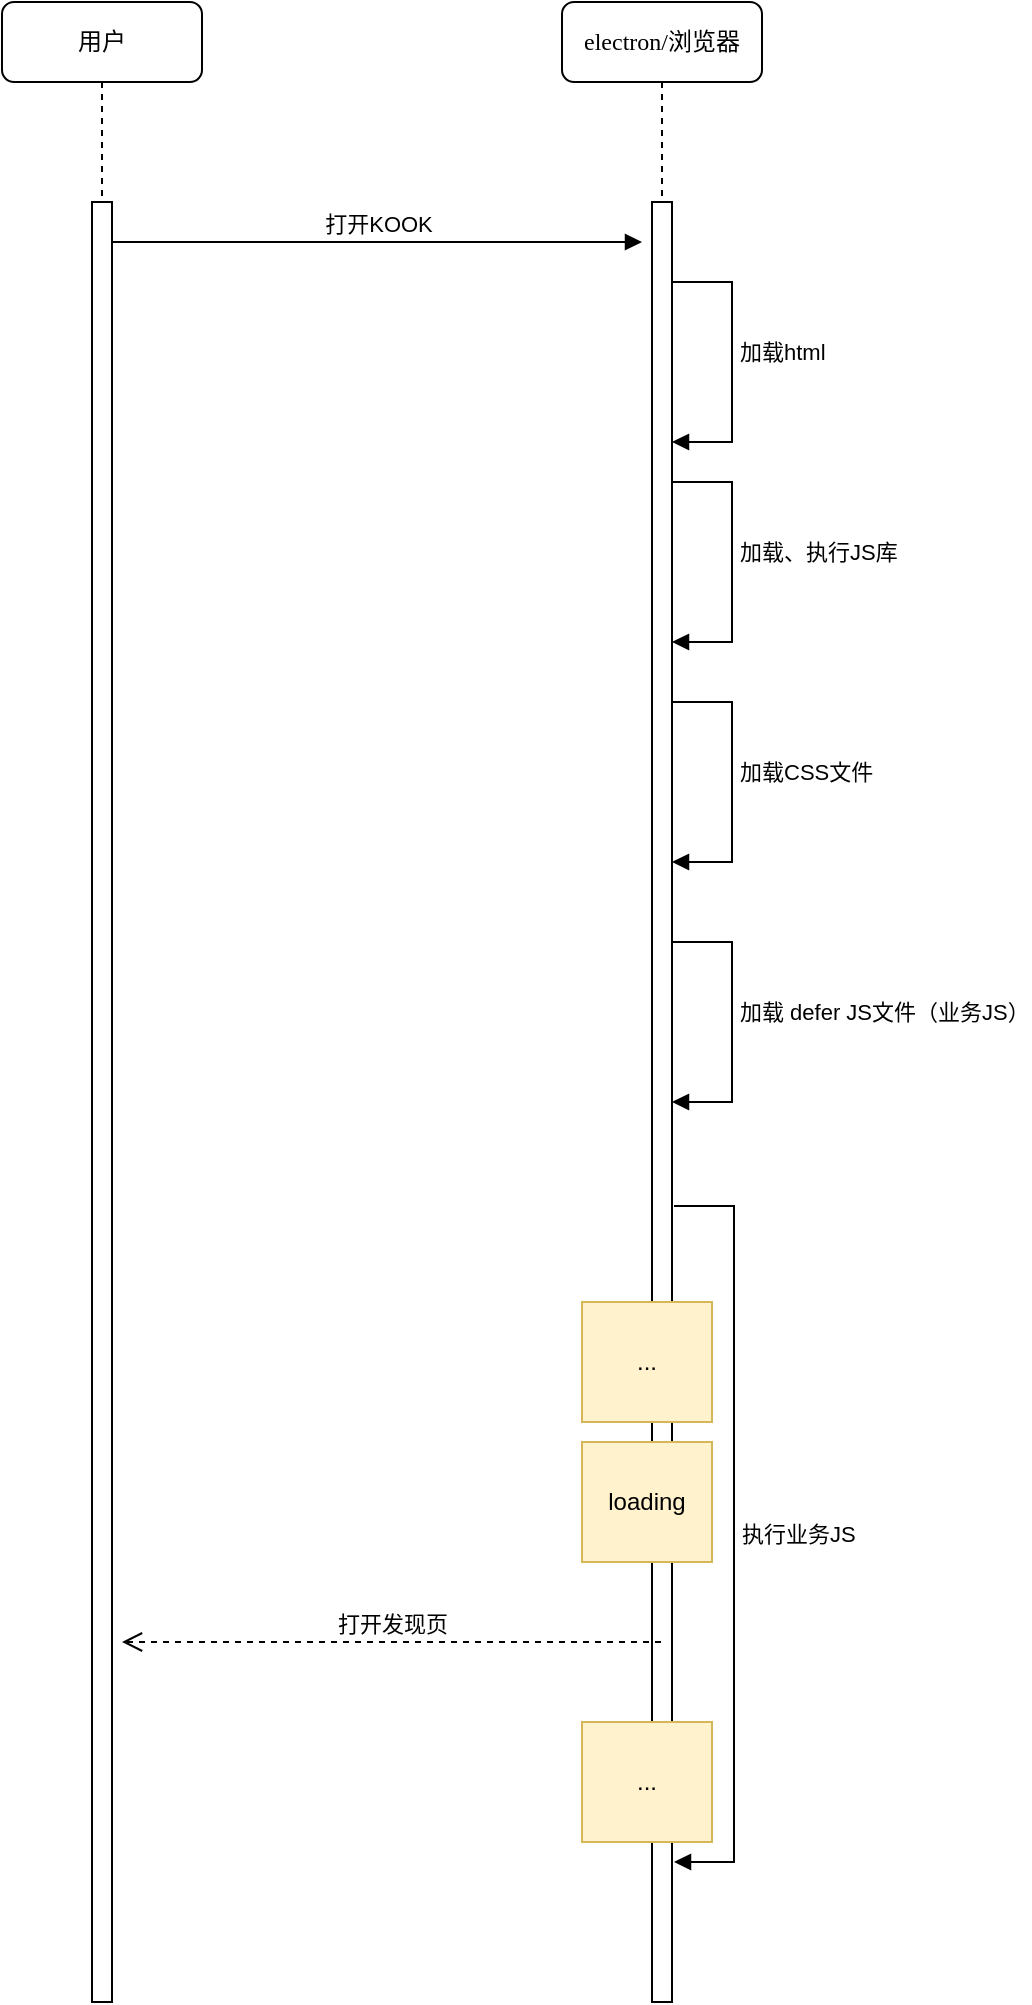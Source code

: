 <mxfile version="23.1.1" type="github">
  <diagram name="Page-1" id="13e1069c-82ec-6db2-03f1-153e76fe0fe0">
    <mxGraphModel dx="1050" dy="530" grid="1" gridSize="10" guides="1" tooltips="1" connect="1" arrows="1" fold="1" page="1" pageScale="1" pageWidth="1100" pageHeight="850" background="none" math="0" shadow="0">
      <root>
        <mxCell id="0" />
        <mxCell id="1" parent="0" />
        <mxCell id="M1rF0WqMJFQ-LMj2dOT4-4" value="用户" style="shape=umlLifeline;perimeter=lifelinePerimeter;whiteSpace=wrap;html=1;container=1;collapsible=0;recursiveResize=0;outlineConnect=0;rounded=1;shadow=0;comic=0;labelBackgroundColor=none;strokeWidth=1;fontFamily=Verdana;fontSize=12;align=center;" parent="1" vertex="1">
          <mxGeometry x="120" y="40" width="100" height="1000" as="geometry" />
        </mxCell>
        <mxCell id="M1rF0WqMJFQ-LMj2dOT4-5" value="" style="html=1;points=[];perimeter=orthogonalPerimeter;rounded=0;shadow=0;comic=0;labelBackgroundColor=none;strokeWidth=1;fontFamily=Verdana;fontSize=12;align=center;" parent="M1rF0WqMJFQ-LMj2dOT4-4" vertex="1">
          <mxGeometry x="45" y="100" width="10" height="900" as="geometry" />
        </mxCell>
        <mxCell id="M1rF0WqMJFQ-LMj2dOT4-8" value="打开KOOK" style="html=1;verticalAlign=bottom;endArrow=block;curved=0;rounded=0;" parent="M1rF0WqMJFQ-LMj2dOT4-4" edge="1">
          <mxGeometry width="80" relative="1" as="geometry">
            <mxPoint x="55" y="120" as="sourcePoint" />
            <mxPoint x="320" y="120" as="targetPoint" />
          </mxGeometry>
        </mxCell>
        <mxCell id="M1rF0WqMJFQ-LMj2dOT4-6" value="electron/浏览器" style="shape=umlLifeline;perimeter=lifelinePerimeter;whiteSpace=wrap;html=1;container=1;collapsible=0;recursiveResize=0;outlineConnect=0;rounded=1;shadow=0;comic=0;labelBackgroundColor=none;strokeWidth=1;fontFamily=Verdana;fontSize=12;align=center;" parent="1" vertex="1">
          <mxGeometry x="400" y="40" width="100" height="1000" as="geometry" />
        </mxCell>
        <mxCell id="M1rF0WqMJFQ-LMj2dOT4-7" value="" style="html=1;points=[];perimeter=orthogonalPerimeter;rounded=0;shadow=0;comic=0;labelBackgroundColor=none;strokeWidth=1;fontFamily=Verdana;fontSize=12;align=center;" parent="M1rF0WqMJFQ-LMj2dOT4-6" vertex="1">
          <mxGeometry x="45" y="100" width="10" height="900" as="geometry" />
        </mxCell>
        <mxCell id="M1rF0WqMJFQ-LMj2dOT4-22" value="loading" style="rounded=0;whiteSpace=wrap;html=1;fillColor=#fff2cc;strokeColor=#d6b656;" parent="M1rF0WqMJFQ-LMj2dOT4-6" vertex="1">
          <mxGeometry x="10" y="720" width="65" height="60" as="geometry" />
        </mxCell>
        <mxCell id="M1rF0WqMJFQ-LMj2dOT4-25" value="..." style="rounded=0;whiteSpace=wrap;html=1;fillColor=#fff2cc;strokeColor=#d6b656;" parent="M1rF0WqMJFQ-LMj2dOT4-6" vertex="1">
          <mxGeometry x="10" y="860" width="65" height="60" as="geometry" />
        </mxCell>
        <mxCell id="M1rF0WqMJFQ-LMj2dOT4-26" value="..." style="rounded=0;whiteSpace=wrap;html=1;fillColor=#fff2cc;strokeColor=#d6b656;" parent="M1rF0WqMJFQ-LMj2dOT4-6" vertex="1">
          <mxGeometry x="10" y="650" width="65" height="60" as="geometry" />
        </mxCell>
        <mxCell id="M1rF0WqMJFQ-LMj2dOT4-17" value="加载html" style="html=1;align=left;spacingLeft=2;endArrow=block;rounded=0;edgeStyle=orthogonalEdgeStyle;curved=0;rounded=0;" parent="1" edge="1">
          <mxGeometry relative="1" as="geometry">
            <mxPoint x="465" y="180" as="sourcePoint" />
            <Array as="points">
              <mxPoint x="455" y="180" />
              <mxPoint x="485" y="180" />
              <mxPoint x="485" y="260" />
              <mxPoint x="455" y="260" />
            </Array>
            <mxPoint x="455" y="260" as="targetPoint" />
          </mxGeometry>
        </mxCell>
        <mxCell id="M1rF0WqMJFQ-LMj2dOT4-18" value="加载、执行JS库" style="html=1;align=left;spacingLeft=2;endArrow=block;rounded=0;edgeStyle=orthogonalEdgeStyle;curved=0;rounded=0;" parent="1" edge="1">
          <mxGeometry relative="1" as="geometry">
            <mxPoint x="465" y="280" as="sourcePoint" />
            <Array as="points">
              <mxPoint x="455" y="280" />
              <mxPoint x="485" y="280" />
              <mxPoint x="485" y="360" />
              <mxPoint x="455" y="360" />
            </Array>
            <mxPoint x="455" y="360" as="targetPoint" />
          </mxGeometry>
        </mxCell>
        <mxCell id="M1rF0WqMJFQ-LMj2dOT4-19" value="加载CSS文件" style="html=1;align=left;spacingLeft=2;endArrow=block;rounded=0;edgeStyle=orthogonalEdgeStyle;curved=0;rounded=0;" parent="1" edge="1">
          <mxGeometry relative="1" as="geometry">
            <mxPoint x="465" y="390" as="sourcePoint" />
            <Array as="points">
              <mxPoint x="455" y="390" />
              <mxPoint x="485" y="390" />
              <mxPoint x="485" y="470" />
              <mxPoint x="455" y="470" />
            </Array>
            <mxPoint x="455" y="470" as="targetPoint" />
          </mxGeometry>
        </mxCell>
        <mxCell id="M1rF0WqMJFQ-LMj2dOT4-20" value="加载 defer JS文件（业务JS）" style="html=1;align=left;spacingLeft=2;endArrow=block;rounded=0;edgeStyle=orthogonalEdgeStyle;curved=0;rounded=0;" parent="1" edge="1">
          <mxGeometry relative="1" as="geometry">
            <mxPoint x="465" y="510" as="sourcePoint" />
            <Array as="points">
              <mxPoint x="455" y="510" />
              <mxPoint x="485" y="510" />
              <mxPoint x="485" y="590" />
              <mxPoint x="455" y="590" />
            </Array>
            <mxPoint x="455" y="590" as="targetPoint" />
          </mxGeometry>
        </mxCell>
        <mxCell id="M1rF0WqMJFQ-LMj2dOT4-21" value="执行业务JS" style="html=1;align=left;spacingLeft=2;endArrow=block;rounded=0;edgeStyle=orthogonalEdgeStyle;curved=0;rounded=0;" parent="1" edge="1">
          <mxGeometry relative="1" as="geometry">
            <mxPoint x="456" y="642" as="sourcePoint" />
            <Array as="points">
              <mxPoint x="486" y="642" />
              <mxPoint x="486" y="970" />
              <mxPoint x="456" y="970" />
            </Array>
            <mxPoint x="456" y="970" as="targetPoint" />
          </mxGeometry>
        </mxCell>
        <mxCell id="M1rF0WqMJFQ-LMj2dOT4-27" value="打开发现页" style="html=1;verticalAlign=bottom;endArrow=open;dashed=1;endSize=8;curved=0;rounded=0;" parent="1" edge="1">
          <mxGeometry relative="1" as="geometry">
            <mxPoint x="449.5" y="860" as="sourcePoint" />
            <mxPoint x="180" y="860" as="targetPoint" />
            <Array as="points" />
          </mxGeometry>
        </mxCell>
      </root>
    </mxGraphModel>
  </diagram>
</mxfile>
